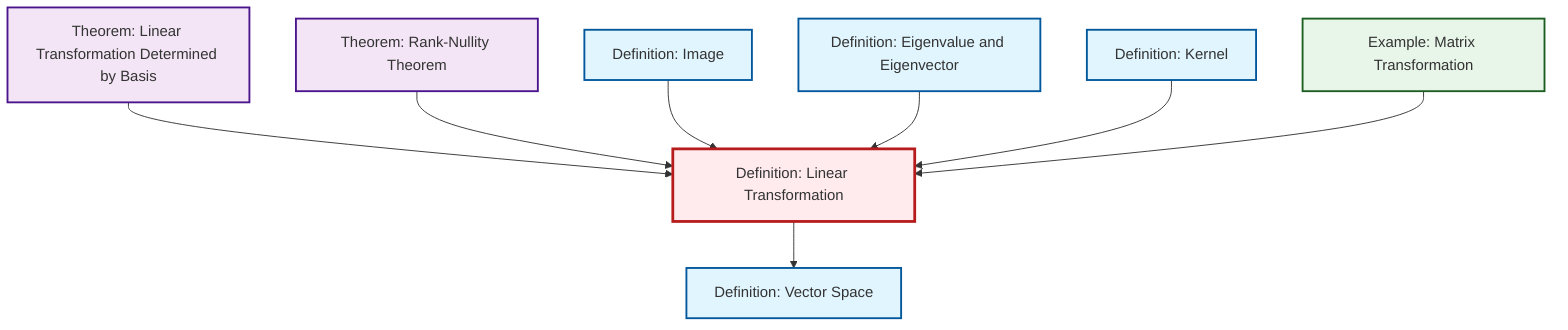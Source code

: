 graph TD
    classDef definition fill:#e1f5fe,stroke:#01579b,stroke-width:2px
    classDef theorem fill:#f3e5f5,stroke:#4a148c,stroke-width:2px
    classDef axiom fill:#fff3e0,stroke:#e65100,stroke-width:2px
    classDef example fill:#e8f5e9,stroke:#1b5e20,stroke-width:2px
    classDef current fill:#ffebee,stroke:#b71c1c,stroke-width:3px
    ex-matrix-transformation["Example: Matrix Transformation"]:::example
    def-vector-space["Definition: Vector Space"]:::definition
    def-eigenvalue-eigenvector["Definition: Eigenvalue and Eigenvector"]:::definition
    thm-rank-nullity["Theorem: Rank-Nullity Theorem"]:::theorem
    thm-linear-transformation-basis["Theorem: Linear Transformation Determined by Basis"]:::theorem
    def-linear-transformation["Definition: Linear Transformation"]:::definition
    def-kernel["Definition: Kernel"]:::definition
    def-image["Definition: Image"]:::definition
    def-linear-transformation --> def-vector-space
    thm-linear-transformation-basis --> def-linear-transformation
    thm-rank-nullity --> def-linear-transformation
    def-image --> def-linear-transformation
    def-eigenvalue-eigenvector --> def-linear-transformation
    def-kernel --> def-linear-transformation
    ex-matrix-transformation --> def-linear-transformation
    class def-linear-transformation current
